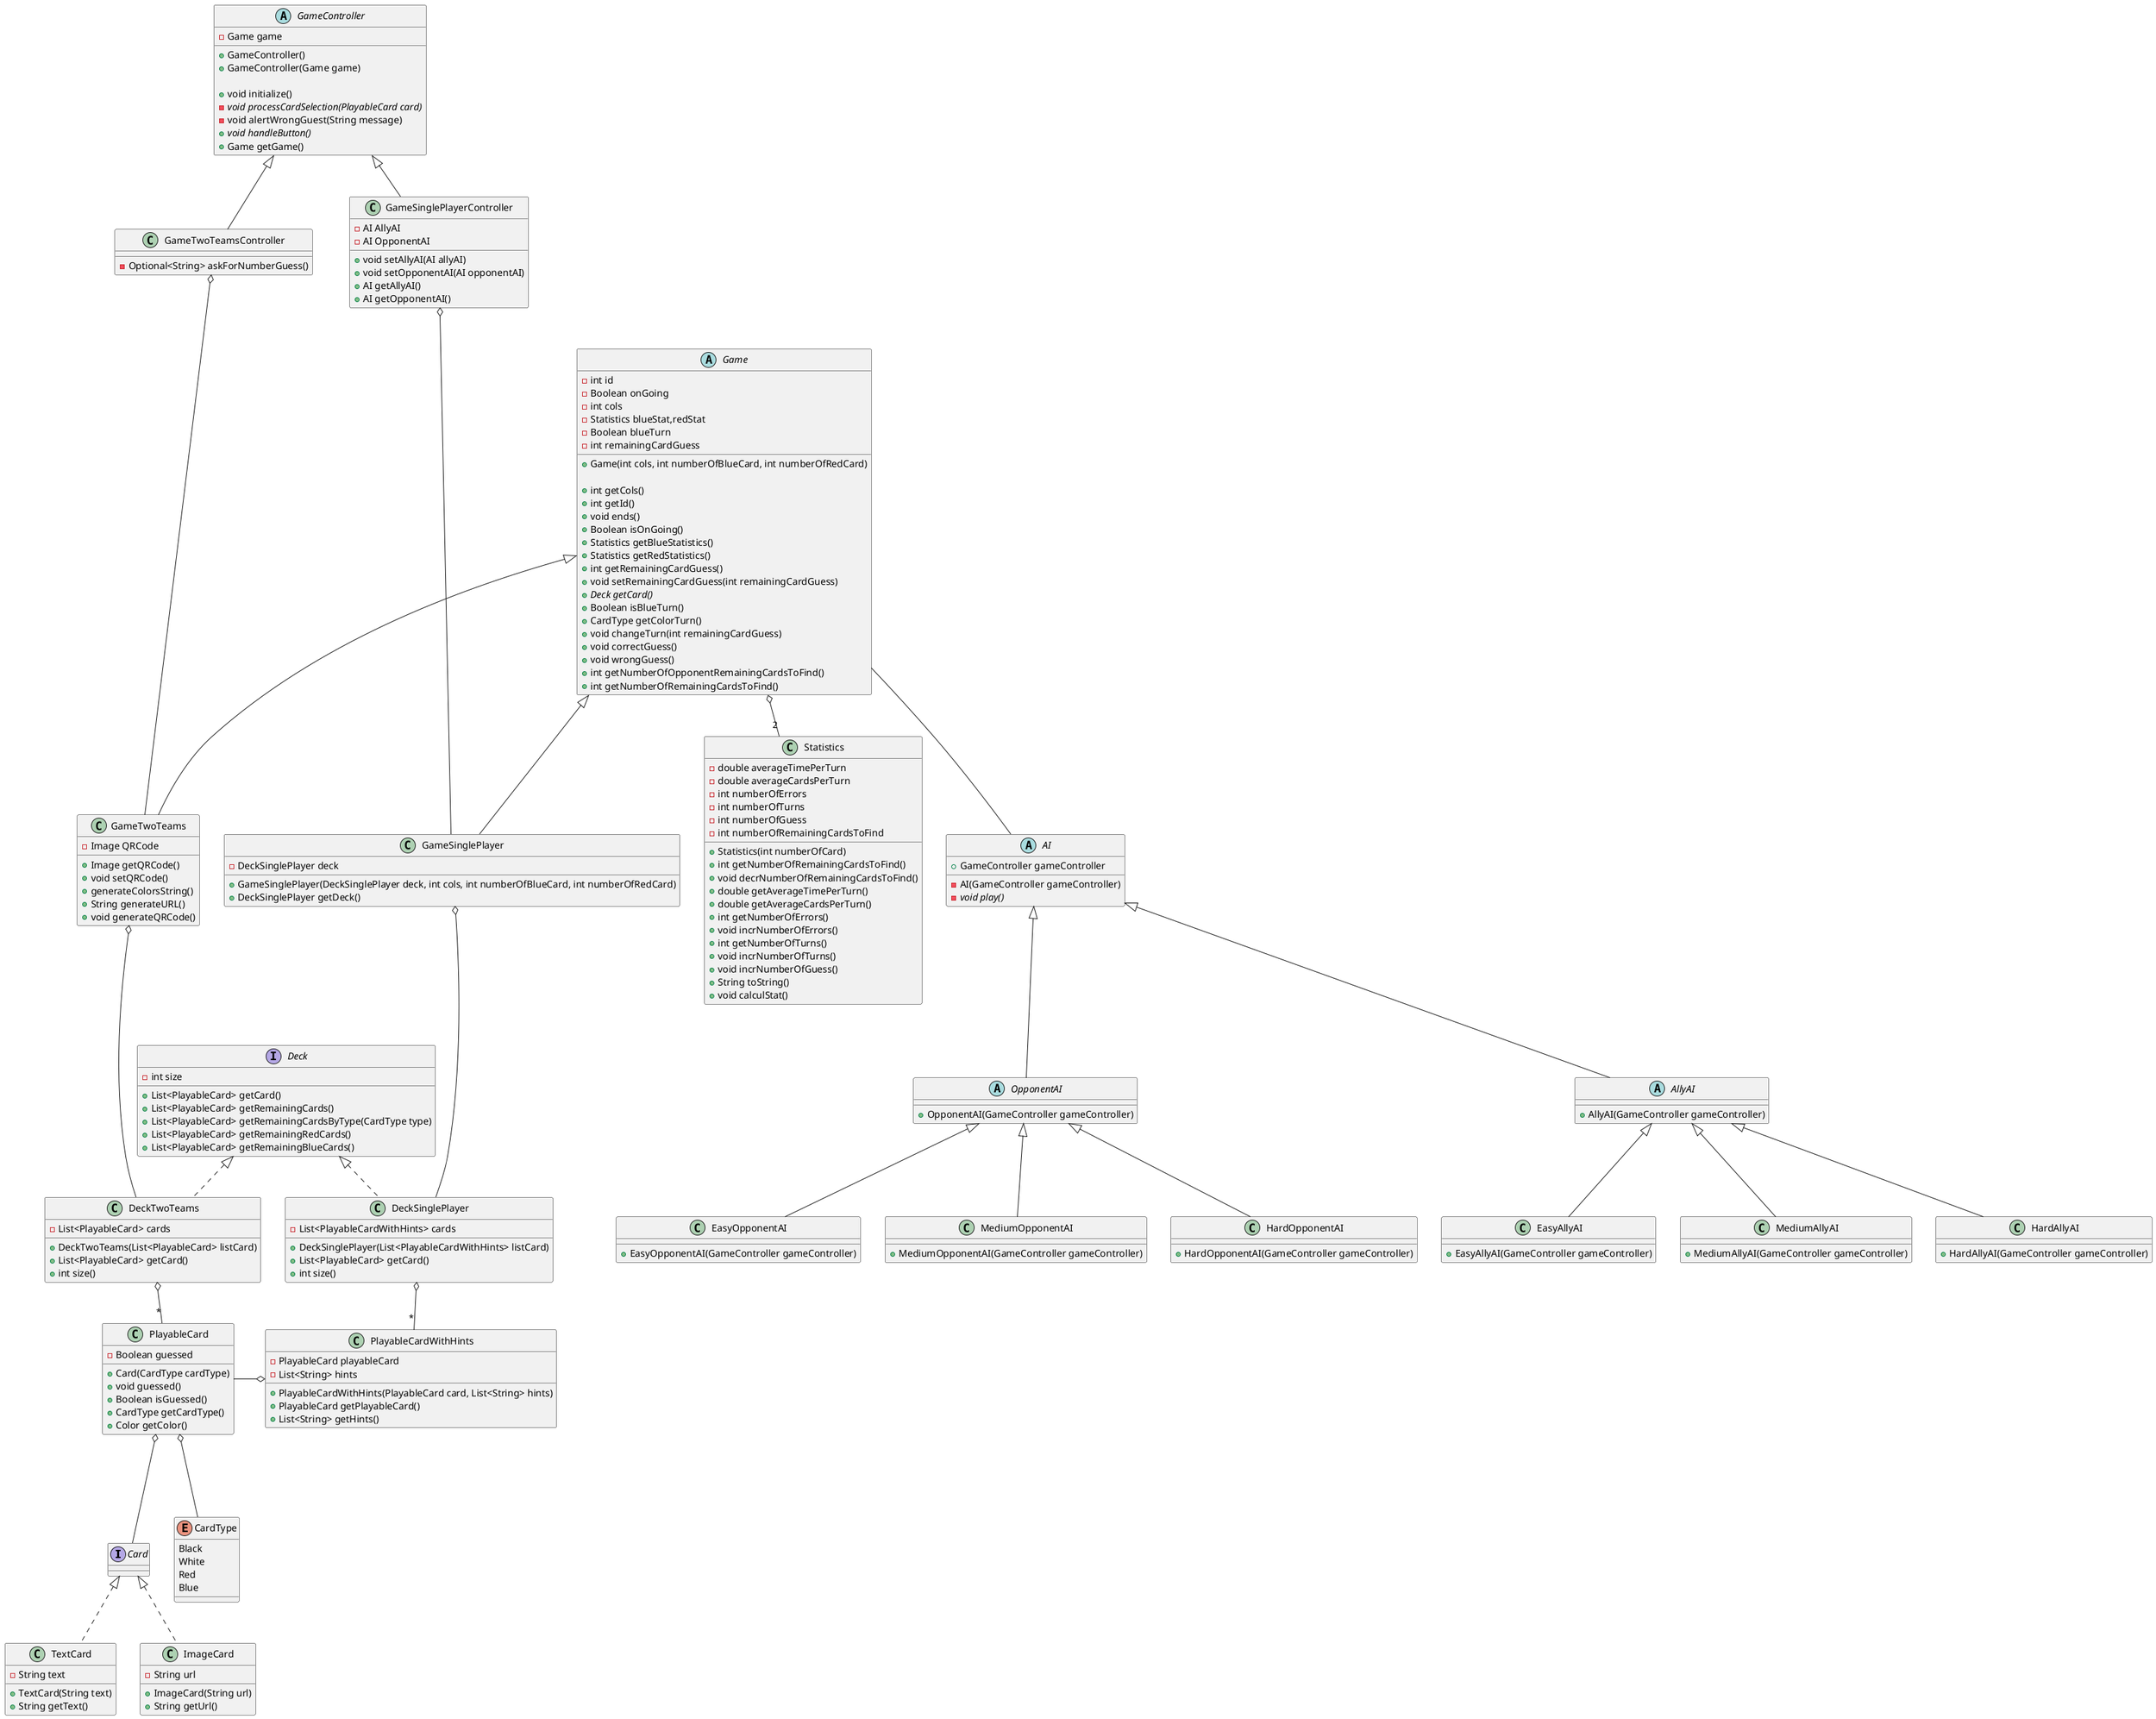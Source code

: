 @startuml
interface Card {
    
}

class TextCard implements Card {
    - String text

    + TextCard(String text)
    + String getText()
}

class ImageCard implements Card {
    - String url

    + ImageCard(String url)
    + String getUrl()
}

class PlayableCard {
    - Boolean guessed

    + Card(CardType cardType)
    + void guessed()
    + Boolean isGuessed()
    + CardType getCardType()
    + Color getColor()
}

PlayableCard o--- CardType
PlayableCard o--- Card

enum CardType {
    Black
    White
    Red
    Blue
}

interface Deck {
    - int size

    + List<PlayableCard> getCard()
    + List<PlayableCard> getRemainingCards()
    + List<PlayableCard> getRemainingCardsByType(CardType type)
    + List<PlayableCard> getRemainingRedCards()
    + List<PlayableCard> getRemainingBlueCards()

}

class DeckTwoTeams implements Deck {
    - List<PlayableCard> cards

    + DeckTwoTeams(List<PlayableCard> listCard)
    + List<PlayableCard> getCard()
    + int size()
}

class DeckSinglePlayer implements Deck {
    - List<PlayableCardWithHints> cards

    + DeckSinglePlayer(List<PlayableCardWithHints> listCard)
    + List<PlayableCard> getCard()
    + int size()
}

DeckTwoTeams o-- "*" PlayableCard

DeckSinglePlayer o-- "*" PlayableCardWithHints

PlayableCard -o PlayableCardWithHints

class PlayableCardWithHints {
    - PlayableCard playableCard
    - List<String> hints

    + PlayableCardWithHints(PlayableCard card, List<String> hints)
    + PlayableCard getPlayableCard()
    + List<String> getHints()
}

abstract class GameController {
    - Game game

    + GameController()
    + GameController(Game game)

    + void initialize()
    - {abstract} void processCardSelection(PlayableCard card)
    - void alertWrongGuest(String message)
    + {abstract} void handleButton()
    + Game getGame()
}

class GameSinglePlayerController extends GameController {
    - AI AllyAI
    - AI OpponentAI

    + void setAllyAI(AI allyAI)
    + void setOpponentAI(AI opponentAI)
    + AI getAllyAI()
    + AI getOpponentAI()
}

class GameTwoTeamsController extends GameController {
    - Optional<String> askForNumberGuess()
}

abstract class Game {
    - int id
    - Boolean onGoing
    - int cols
    - Statistics blueStat,redStat
    - Boolean blueTurn
    - int remainingCardGuess
    
    + Game(int cols, int numberOfBlueCard, int numberOfRedCard)

    + int getCols()
    + int getId()
    + void ends()
    + Boolean isOnGoing()
    + Statistics getBlueStatistics()
    + Statistics getRedStatistics()
    + int getRemainingCardGuess()
    + void setRemainingCardGuess(int remainingCardGuess)
    + {abstract} Deck getCard()
    + Boolean isBlueTurn()
    + CardType getColorTurn()
    + void changeTurn(int remainingCardGuess)
    + void correctGuess()
    + void wrongGuess()
    + int getNumberOfOpponentRemainingCardsToFind()
    + int getNumberOfRemainingCardsToFind()

}

class GameTwoTeams extends Game {
    - Image QRCode

    + Image getQRCode()
    + void setQRCode()
    + generateColorsString()
    + String generateURL()
    + void generateQRCode()
}

class GameSinglePlayer extends Game {
    - DeckSinglePlayer deck

    + GameSinglePlayer(DeckSinglePlayer deck, int cols, int numberOfBlueCard, int numberOfRedCard)
    + DeckSinglePlayer getDeck()
}

GameTwoTeamsController o--- GameTwoTeams

GameSinglePlayerController o--- GameSinglePlayer

GameSinglePlayer o--- DeckSinglePlayer

GameTwoTeams o--- DeckTwoTeams

Game o-- "2" Statistics

class Statistics {
    - double averageTimePerTurn
    - double averageCardsPerTurn
    - int numberOfErrors
    - int numberOfTurns
    - int numberOfGuess
    - int numberOfRemainingCardsToFind

    + Statistics(int numberOfCard)
    + int getNumberOfRemainingCardsToFind()
    + void decrNumberOfRemainingCardsToFind()
    + double getAverageTimePerTurn()
    + double getAverageCardsPerTurn()
    + int getNumberOfErrors()
    + void incrNumberOfErrors()
    + int getNumberOfTurns()
    + void incrNumberOfTurns()
    + void incrNumberOfGuess()
    + String toString() 
    + void calculStat()

}

abstract class AI {
    + GameController gameController
    - AI(GameController gameController)
    - {abstract} void play()
}

abstract class AllyAI extends AI {
    + AllyAI(GameController gameController)
}

abstract class OpponentAI extends AI {
    + OpponentAI(GameController gameController)
}

class EasyAllyAI extends AllyAI {
    + EasyAllyAI(GameController gameController)
}

class MediumAllyAI extends AllyAI {
    + MediumAllyAI(GameController gameController)
}


class HardAllyAI extends AllyAI {
    + HardAllyAI(GameController gameController)
}

class EasyOpponentAI extends OpponentAI {
    + EasyOpponentAI(GameController gameController)
}

class MediumOpponentAI extends OpponentAI {
    + MediumOpponentAI(GameController gameController)
}

class HardOpponentAI extends OpponentAI {
    + HardOpponentAI(GameController gameController)
}

Game -- AI
@enduml
